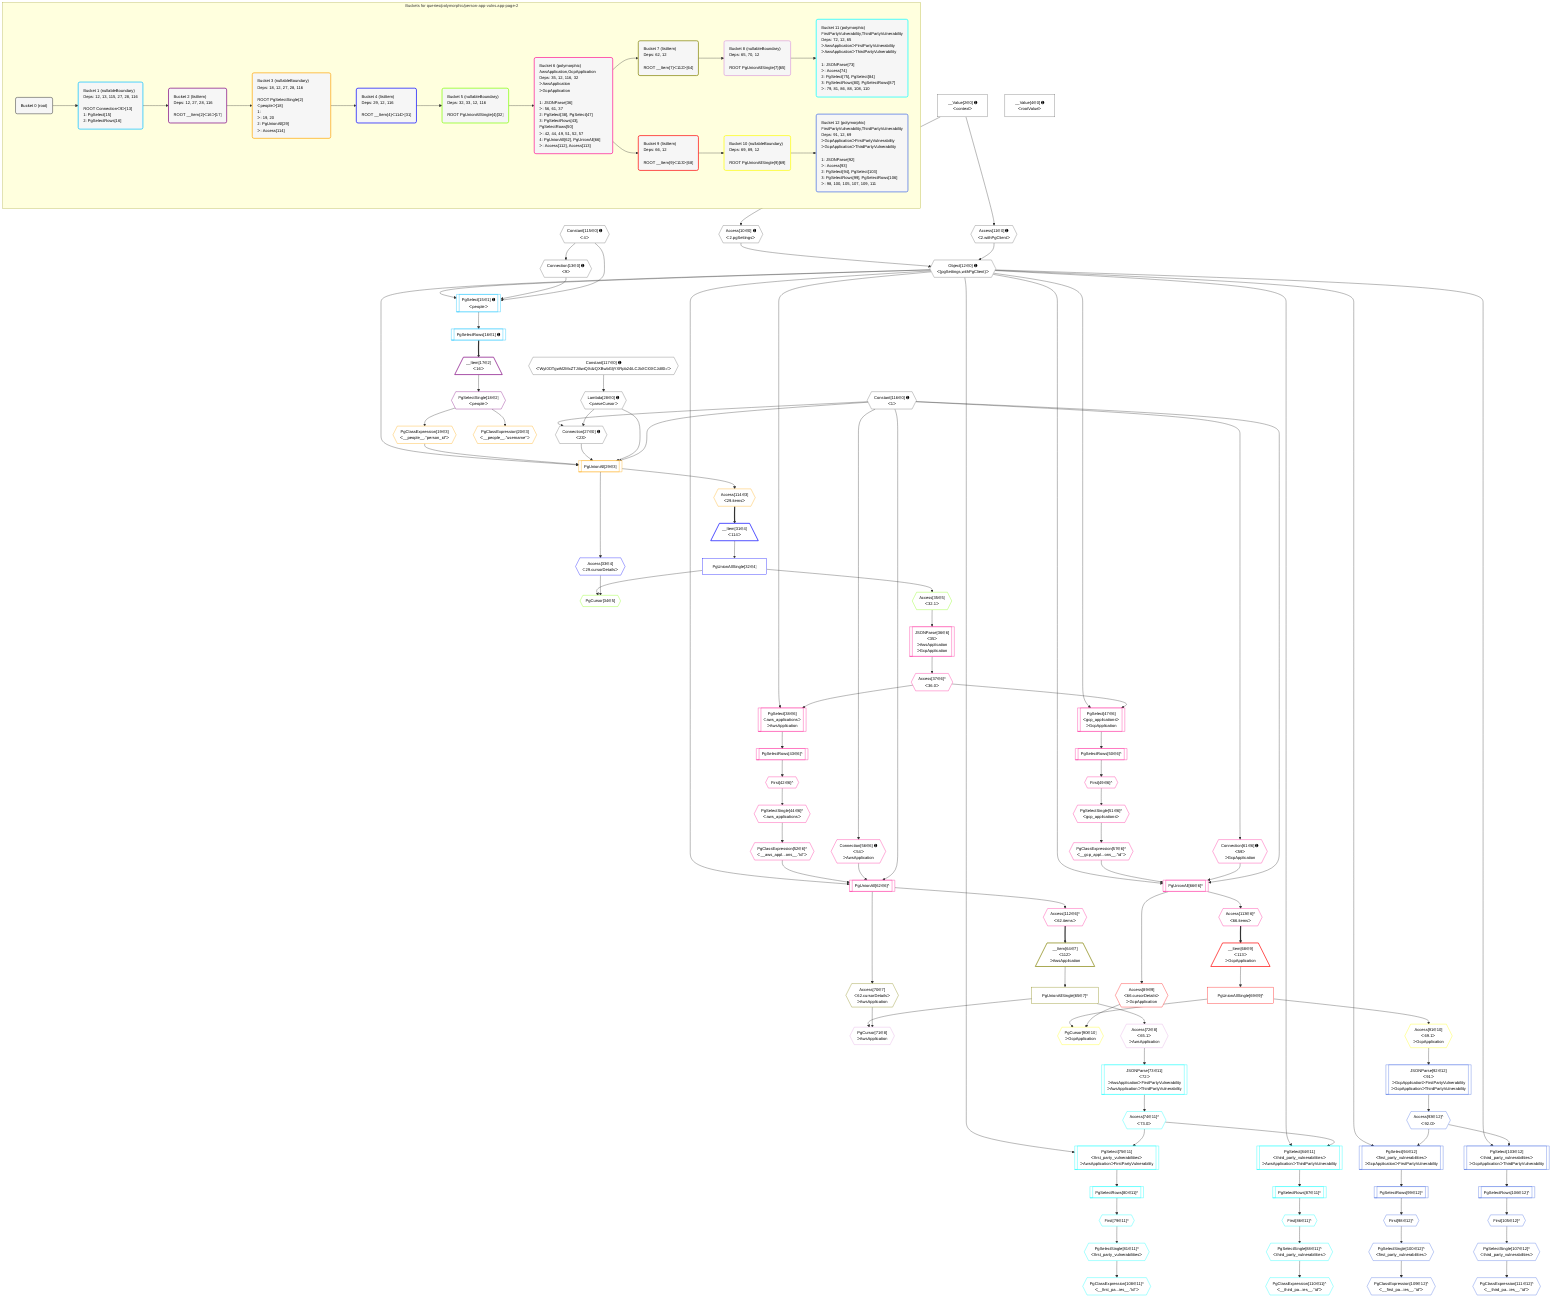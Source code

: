 %%{init: {'themeVariables': { 'fontSize': '12px'}}}%%
graph TD
    classDef path fill:#eee,stroke:#000,color:#000
    classDef plan fill:#fff,stroke-width:1px,color:#000
    classDef itemplan fill:#fff,stroke-width:2px,color:#000
    classDef unbatchedplan fill:#dff,stroke-width:1px,color:#000
    classDef sideeffectplan fill:#fcc,stroke-width:2px,color:#000
    classDef bucket fill:#f6f6f6,color:#000,stroke-width:2px,text-align:left


    %% plan dependencies
    Object12{{"Object[12∈0] ➊<br />ᐸ{pgSettings,withPgClient}ᐳ"}}:::plan
    Access10{{"Access[10∈0] ➊<br />ᐸ2.pgSettingsᐳ"}}:::plan
    Access11{{"Access[11∈0] ➊<br />ᐸ2.withPgClientᐳ"}}:::plan
    Access10 & Access11 --> Object12
    Connection27{{"Connection[27∈0] ➊<br />ᐸ23ᐳ"}}:::plan
    Constant116{{"Constant[116∈0] ➊<br />ᐸ1ᐳ"}}:::plan
    Lambda28{{"Lambda[28∈0] ➊<br />ᐸparseCursorᐳ"}}:::plan
    Constant116 & Lambda28 --> Connection27
    __Value2["__Value[2∈0] ➊<br />ᐸcontextᐳ"]:::plan
    __Value2 --> Access10
    __Value2 --> Access11
    Connection13{{"Connection[13∈0] ➊<br />ᐸ9ᐳ"}}:::plan
    Constant115{{"Constant[115∈0] ➊<br />ᐸ4ᐳ"}}:::plan
    Constant115 --> Connection13
    Constant117{{"Constant[117∈0] ➊<br />ᐸ'WyI0OTgwM2MxZTJiIiwiQXdzQXBwbGljYXRpb24iLCJbXCI0XCJdIl0='ᐳ"}}:::plan
    Constant117 --> Lambda28
    __Value4["__Value[4∈0] ➊<br />ᐸrootValueᐳ"]:::plan
    PgSelect15[["PgSelect[15∈1] ➊<br />ᐸpeopleᐳ"]]:::plan
    Object12 & Connection13 & Constant115 --> PgSelect15
    PgSelectRows16[["PgSelectRows[16∈1] ➊"]]:::plan
    PgSelect15 --> PgSelectRows16
    __Item17[/"__Item[17∈2]<br />ᐸ16ᐳ"\]:::itemplan
    PgSelectRows16 ==> __Item17
    PgSelectSingle18{{"PgSelectSingle[18∈2]<br />ᐸpeopleᐳ"}}:::plan
    __Item17 --> PgSelectSingle18
    PgUnionAll29[["PgUnionAll[29∈3]"]]:::plan
    PgClassExpression19{{"PgClassExpression[19∈3]<br />ᐸ__people__.”person_id”ᐳ"}}:::plan
    Object12 & PgClassExpression19 & Connection27 & Lambda28 & Constant116 --> PgUnionAll29
    PgSelectSingle18 --> PgClassExpression19
    PgClassExpression20{{"PgClassExpression[20∈3]<br />ᐸ__people__.”username”ᐳ"}}:::plan
    PgSelectSingle18 --> PgClassExpression20
    Access114{{"Access[114∈3]<br />ᐸ29.itemsᐳ"}}:::plan
    PgUnionAll29 --> Access114
    __Item31[/"__Item[31∈4]<br />ᐸ114ᐳ"\]:::itemplan
    Access114 ==> __Item31
    PgUnionAllSingle32["PgUnionAllSingle[32∈4]"]:::plan
    __Item31 --> PgUnionAllSingle32
    Access33{{"Access[33∈4]<br />ᐸ29.cursorDetailsᐳ"}}:::plan
    PgUnionAll29 --> Access33
    PgCursor34{{"PgCursor[34∈5]"}}:::plan
    PgUnionAllSingle32 & Access33 --> PgCursor34
    Access35{{"Access[35∈5]<br />ᐸ32.1ᐳ"}}:::plan
    PgUnionAllSingle32 --> Access35
    PgUnionAll62[["PgUnionAll[62∈6]^"]]:::plan
    PgClassExpression52{{"PgClassExpression[52∈6]^<br />ᐸ__aws_appl...ons__.”id”ᐳ"}}:::plan
    Connection56{{"Connection[56∈6] ➊<br />ᐸ54ᐳ<br />ᐳAwsApplication"}}:::plan
    Object12 & PgClassExpression52 & Connection56 & Constant116 --> PgUnionAll62
    PgUnionAll66[["PgUnionAll[66∈6]^"]]:::plan
    PgClassExpression57{{"PgClassExpression[57∈6]^<br />ᐸ__gcp_appl...ons__.”id”ᐳ"}}:::plan
    Connection61{{"Connection[61∈6] ➊<br />ᐸ59ᐳ<br />ᐳGcpApplication"}}:::plan
    Object12 & PgClassExpression57 & Connection61 & Constant116 --> PgUnionAll66
    PgSelect38[["PgSelect[38∈6]<br />ᐸaws_applicationsᐳ<br />ᐳAwsApplication"]]:::plan
    Access37{{"Access[37∈6]^<br />ᐸ36.0ᐳ"}}:::plan
    Object12 & Access37 --> PgSelect38
    PgSelect47[["PgSelect[47∈6]<br />ᐸgcp_applicationsᐳ<br />ᐳGcpApplication"]]:::plan
    Object12 & Access37 --> PgSelect47
    JSONParse36[["JSONParse[36∈6]<br />ᐸ35ᐳ<br />ᐳAwsApplication<br />ᐳGcpApplication"]]:::plan
    Access35 --> JSONParse36
    JSONParse36 --> Access37
    First42{{"First[42∈6]^"}}:::plan
    PgSelectRows43[["PgSelectRows[43∈6]^"]]:::plan
    PgSelectRows43 --> First42
    PgSelect38 --> PgSelectRows43
    PgSelectSingle44{{"PgSelectSingle[44∈6]^<br />ᐸaws_applicationsᐳ"}}:::plan
    First42 --> PgSelectSingle44
    First49{{"First[49∈6]^"}}:::plan
    PgSelectRows50[["PgSelectRows[50∈6]^"]]:::plan
    PgSelectRows50 --> First49
    PgSelect47 --> PgSelectRows50
    PgSelectSingle51{{"PgSelectSingle[51∈6]^<br />ᐸgcp_applicationsᐳ"}}:::plan
    First49 --> PgSelectSingle51
    PgSelectSingle44 --> PgClassExpression52
    Constant116 --> Connection56
    PgSelectSingle51 --> PgClassExpression57
    Constant116 --> Connection61
    Access112{{"Access[112∈6]^<br />ᐸ62.itemsᐳ"}}:::plan
    PgUnionAll62 --> Access112
    Access113{{"Access[113∈6]^<br />ᐸ66.itemsᐳ"}}:::plan
    PgUnionAll66 --> Access113
    __Item64[/"__Item[64∈7]<br />ᐸ112ᐳ<br />ᐳAwsApplication"\]:::itemplan
    Access112 ==> __Item64
    PgUnionAllSingle65["PgUnionAllSingle[65∈7]^"]:::plan
    __Item64 --> PgUnionAllSingle65
    Access70{{"Access[70∈7]<br />ᐸ62.cursorDetailsᐳ<br />ᐳAwsApplication"}}:::plan
    PgUnionAll62 --> Access70
    PgCursor71{{"PgCursor[71∈8]<br />ᐳAwsApplication"}}:::plan
    PgUnionAllSingle65 & Access70 --> PgCursor71
    Access72{{"Access[72∈8]<br />ᐸ65.1ᐳ<br />ᐳAwsApplication"}}:::plan
    PgUnionAllSingle65 --> Access72
    PgSelect75[["PgSelect[75∈11]<br />ᐸfirst_party_vulnerabilitiesᐳ<br />ᐳAwsApplicationᐳFirstPartyVulnerability"]]:::plan
    Access74{{"Access[74∈11]^<br />ᐸ73.0ᐳ"}}:::plan
    Object12 & Access74 --> PgSelect75
    PgSelect84[["PgSelect[84∈11]<br />ᐸthird_party_vulnerabilitiesᐳ<br />ᐳAwsApplicationᐳThirdPartyVulnerability"]]:::plan
    Object12 & Access74 --> PgSelect84
    JSONParse73[["JSONParse[73∈11]<br />ᐸ72ᐳ<br />ᐳAwsApplicationᐳFirstPartyVulnerability<br />ᐳAwsApplicationᐳThirdPartyVulnerability"]]:::plan
    Access72 --> JSONParse73
    JSONParse73 --> Access74
    First79{{"First[79∈11]^"}}:::plan
    PgSelectRows80[["PgSelectRows[80∈11]^"]]:::plan
    PgSelectRows80 --> First79
    PgSelect75 --> PgSelectRows80
    PgSelectSingle81{{"PgSelectSingle[81∈11]^<br />ᐸfirst_party_vulnerabilitiesᐳ"}}:::plan
    First79 --> PgSelectSingle81
    First86{{"First[86∈11]^"}}:::plan
    PgSelectRows87[["PgSelectRows[87∈11]^"]]:::plan
    PgSelectRows87 --> First86
    PgSelect84 --> PgSelectRows87
    PgSelectSingle88{{"PgSelectSingle[88∈11]^<br />ᐸthird_party_vulnerabilitiesᐳ"}}:::plan
    First86 --> PgSelectSingle88
    PgClassExpression108{{"PgClassExpression[108∈11]^<br />ᐸ__first_pa...ies__.”id”ᐳ"}}:::plan
    PgSelectSingle81 --> PgClassExpression108
    PgClassExpression110{{"PgClassExpression[110∈11]^<br />ᐸ__third_pa...ies__.”id”ᐳ"}}:::plan
    PgSelectSingle88 --> PgClassExpression110
    __Item68[/"__Item[68∈9]<br />ᐸ113ᐳ<br />ᐳGcpApplication"\]:::itemplan
    Access113 ==> __Item68
    PgUnionAllSingle69["PgUnionAllSingle[69∈9]^"]:::plan
    __Item68 --> PgUnionAllSingle69
    Access89{{"Access[89∈9]<br />ᐸ66.cursorDetailsᐳ<br />ᐳGcpApplication"}}:::plan
    PgUnionAll66 --> Access89
    PgCursor90{{"PgCursor[90∈10]<br />ᐳGcpApplication"}}:::plan
    PgUnionAllSingle69 & Access89 --> PgCursor90
    Access91{{"Access[91∈10]<br />ᐸ69.1ᐳ<br />ᐳGcpApplication"}}:::plan
    PgUnionAllSingle69 --> Access91
    PgSelect94[["PgSelect[94∈12]<br />ᐸfirst_party_vulnerabilitiesᐳ<br />ᐳGcpApplicationᐳFirstPartyVulnerability"]]:::plan
    Access93{{"Access[93∈12]^<br />ᐸ92.0ᐳ"}}:::plan
    Object12 & Access93 --> PgSelect94
    PgSelect103[["PgSelect[103∈12]<br />ᐸthird_party_vulnerabilitiesᐳ<br />ᐳGcpApplicationᐳThirdPartyVulnerability"]]:::plan
    Object12 & Access93 --> PgSelect103
    JSONParse92[["JSONParse[92∈12]<br />ᐸ91ᐳ<br />ᐳGcpApplicationᐳFirstPartyVulnerability<br />ᐳGcpApplicationᐳThirdPartyVulnerability"]]:::plan
    Access91 --> JSONParse92
    JSONParse92 --> Access93
    First98{{"First[98∈12]^"}}:::plan
    PgSelectRows99[["PgSelectRows[99∈12]^"]]:::plan
    PgSelectRows99 --> First98
    PgSelect94 --> PgSelectRows99
    PgSelectSingle100{{"PgSelectSingle[100∈12]^<br />ᐸfirst_party_vulnerabilitiesᐳ"}}:::plan
    First98 --> PgSelectSingle100
    First105{{"First[105∈12]^"}}:::plan
    PgSelectRows106[["PgSelectRows[106∈12]^"]]:::plan
    PgSelectRows106 --> First105
    PgSelect103 --> PgSelectRows106
    PgSelectSingle107{{"PgSelectSingle[107∈12]^<br />ᐸthird_party_vulnerabilitiesᐳ"}}:::plan
    First105 --> PgSelectSingle107
    PgClassExpression109{{"PgClassExpression[109∈12]^<br />ᐸ__first_pa...ies__.”id”ᐳ"}}:::plan
    PgSelectSingle100 --> PgClassExpression109
    PgClassExpression111{{"PgClassExpression[111∈12]^<br />ᐸ__third_pa...ies__.”id”ᐳ"}}:::plan
    PgSelectSingle107 --> PgClassExpression111

    %% define steps

    subgraph "Buckets for queries/polymorphic/person-app-vulns.app-page-2"
    Bucket0("Bucket 0 (root)"):::bucket
    classDef bucket0 stroke:#696969
    class Bucket0,__Value2,__Value4,Access10,Access11,Object12,Connection13,Connection27,Lambda28,Constant115,Constant116,Constant117 bucket0
    Bucket1("Bucket 1 (nullableBoundary)<br />Deps: 12, 13, 115, 27, 28, 116<br /><br />ROOT Connectionᐸ9ᐳ[13]<br />1: PgSelect[15]<br />2: PgSelectRows[16]"):::bucket
    classDef bucket1 stroke:#00bfff
    class Bucket1,PgSelect15,PgSelectRows16 bucket1
    Bucket2("Bucket 2 (listItem)<br />Deps: 12, 27, 28, 116<br /><br />ROOT __Item{2}ᐸ16ᐳ[17]"):::bucket
    classDef bucket2 stroke:#7f007f
    class Bucket2,__Item17,PgSelectSingle18 bucket2
    Bucket3("Bucket 3 (nullableBoundary)<br />Deps: 18, 12, 27, 28, 116<br /><br />ROOT PgSelectSingle{2}ᐸpeopleᐳ[18]<br />1: <br />ᐳ: 19, 20<br />2: PgUnionAll[29]<br />ᐳ: Access[114]"):::bucket
    classDef bucket3 stroke:#ffa500
    class Bucket3,PgClassExpression19,PgClassExpression20,PgUnionAll29,Access114 bucket3
    Bucket4("Bucket 4 (listItem)<br />Deps: 29, 12, 116<br /><br />ROOT __Item{4}ᐸ114ᐳ[31]"):::bucket
    classDef bucket4 stroke:#0000ff
    class Bucket4,__Item31,PgUnionAllSingle32,Access33 bucket4
    Bucket5("Bucket 5 (nullableBoundary)<br />Deps: 32, 33, 12, 116<br /><br />ROOT PgUnionAllSingle{4}[32]"):::bucket
    classDef bucket5 stroke:#7fff00
    class Bucket5,PgCursor34,Access35 bucket5
    Bucket6("Bucket 6 (polymorphic)<br />AwsApplication,GcpApplication<br />Deps: 35, 12, 116, 32<br />ᐳAwsApplication<br />ᐳGcpApplication<br /><br />1: JSONParse[36]<br />ᐳ: 56, 61, 37<br />2: PgSelect[38], PgSelect[47]<br />3: PgSelectRows[43], PgSelectRows[50]<br />ᐳ: 42, 44, 49, 51, 52, 57<br />4: PgUnionAll[62], PgUnionAll[66]<br />ᐳ: Access[112], Access[113]"):::bucket
    classDef bucket6 stroke:#ff1493
    class Bucket6,JSONParse36,Access37,PgSelect38,First42,PgSelectRows43,PgSelectSingle44,PgSelect47,First49,PgSelectRows50,PgSelectSingle51,PgClassExpression52,Connection56,PgClassExpression57,Connection61,PgUnionAll62,PgUnionAll66,Access112,Access113 bucket6
    Bucket7("Bucket 7 (listItem)<br />Deps: 62, 12<br /><br />ROOT __Item{7}ᐸ112ᐳ[64]"):::bucket
    classDef bucket7 stroke:#808000
    class Bucket7,__Item64,PgUnionAllSingle65,Access70 bucket7
    Bucket8("Bucket 8 (nullableBoundary)<br />Deps: 65, 70, 12<br /><br />ROOT PgUnionAllSingle{7}[65]"):::bucket
    classDef bucket8 stroke:#dda0dd
    class Bucket8,PgCursor71,Access72 bucket8
    Bucket9("Bucket 9 (listItem)<br />Deps: 66, 12<br /><br />ROOT __Item{9}ᐸ113ᐳ[68]"):::bucket
    classDef bucket9 stroke:#ff0000
    class Bucket9,__Item68,PgUnionAllSingle69,Access89 bucket9
    Bucket10("Bucket 10 (nullableBoundary)<br />Deps: 69, 89, 12<br /><br />ROOT PgUnionAllSingle{9}[69]"):::bucket
    classDef bucket10 stroke:#ffff00
    class Bucket10,PgCursor90,Access91 bucket10
    Bucket11("Bucket 11 (polymorphic)<br />FirstPartyVulnerability,ThirdPartyVulnerability<br />Deps: 72, 12, 65<br />ᐳAwsApplicationᐳFirstPartyVulnerability<br />ᐳAwsApplicationᐳThirdPartyVulnerability<br /><br />1: JSONParse[73]<br />ᐳ: Access[74]<br />2: PgSelect[75], PgSelect[84]<br />3: PgSelectRows[80], PgSelectRows[87]<br />ᐳ: 79, 81, 86, 88, 108, 110"):::bucket
    classDef bucket11 stroke:#00ffff
    class Bucket11,JSONParse73,Access74,PgSelect75,First79,PgSelectRows80,PgSelectSingle81,PgSelect84,First86,PgSelectRows87,PgSelectSingle88,PgClassExpression108,PgClassExpression110 bucket11
    Bucket12("Bucket 12 (polymorphic)<br />FirstPartyVulnerability,ThirdPartyVulnerability<br />Deps: 91, 12, 69<br />ᐳGcpApplicationᐳFirstPartyVulnerability<br />ᐳGcpApplicationᐳThirdPartyVulnerability<br /><br />1: JSONParse[92]<br />ᐳ: Access[93]<br />2: PgSelect[94], PgSelect[103]<br />3: PgSelectRows[99], PgSelectRows[106]<br />ᐳ: 98, 100, 105, 107, 109, 111"):::bucket
    classDef bucket12 stroke:#4169e1
    class Bucket12,JSONParse92,Access93,PgSelect94,First98,PgSelectRows99,PgSelectSingle100,PgSelect103,First105,PgSelectRows106,PgSelectSingle107,PgClassExpression109,PgClassExpression111 bucket12
    Bucket0 --> Bucket1
    Bucket1 --> Bucket2
    Bucket2 --> Bucket3
    Bucket3 --> Bucket4
    Bucket4 --> Bucket5
    Bucket5 --> Bucket6
    Bucket6 --> Bucket7 & Bucket9
    Bucket7 --> Bucket8
    Bucket8 --> Bucket11
    Bucket9 --> Bucket10
    Bucket10 --> Bucket12
    end